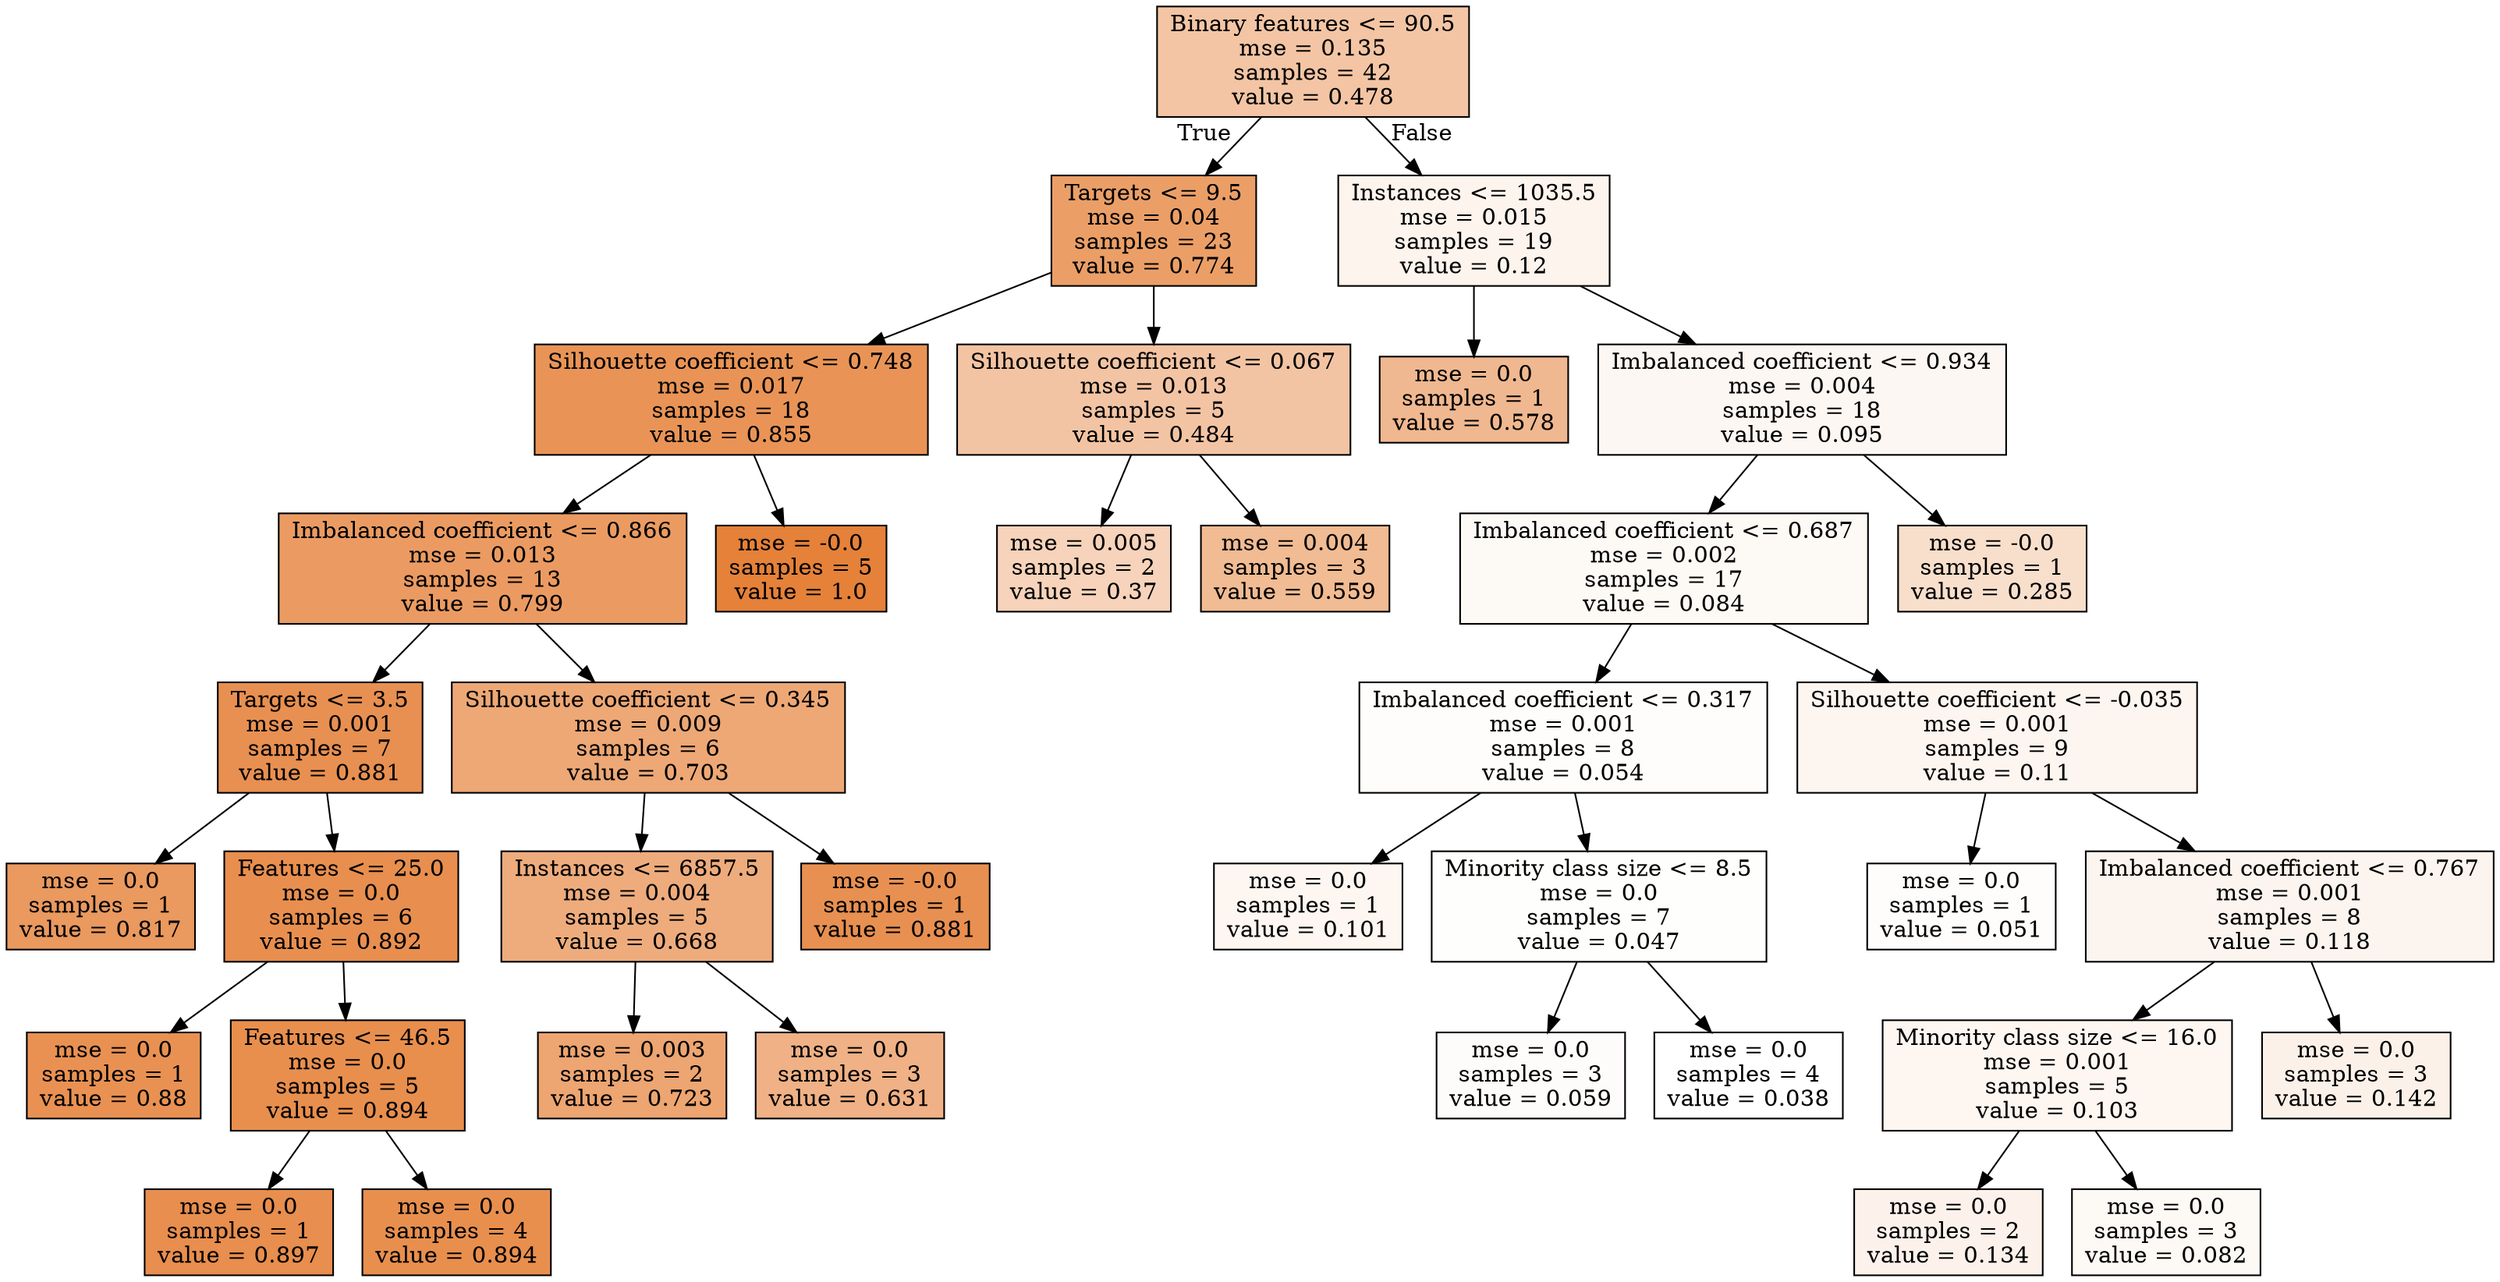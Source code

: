 digraph Tree {
node [shape=box, style="filled", color="black"] ;
0 [label="Binary features <= 90.5\nmse = 0.135\nsamples = 42\nvalue = 0.478", fillcolor="#e5813975"] ;
1 [label="Targets <= 9.5\nmse = 0.04\nsamples = 23\nvalue = 0.774", fillcolor="#e58139c3"] ;
0 -> 1 [labeldistance=2.5, labelangle=45, headlabel="True"] ;
2 [label="Silhouette coefficient <= 0.748\nmse = 0.017\nsamples = 18\nvalue = 0.855", fillcolor="#e58139d9"] ;
1 -> 2 ;
3 [label="Imbalanced coefficient <= 0.866\nmse = 0.013\nsamples = 13\nvalue = 0.799", fillcolor="#e58139ca"] ;
2 -> 3 ;
4 [label="Targets <= 3.5\nmse = 0.001\nsamples = 7\nvalue = 0.881", fillcolor="#e58139e0"] ;
3 -> 4 ;
5 [label="mse = 0.0\nsamples = 1\nvalue = 0.817", fillcolor="#e58139ce"] ;
4 -> 5 ;
6 [label="Features <= 25.0\nmse = 0.0\nsamples = 6\nvalue = 0.892", fillcolor="#e58139e2"] ;
4 -> 6 ;
7 [label="mse = 0.0\nsamples = 1\nvalue = 0.88", fillcolor="#e58139df"] ;
6 -> 7 ;
8 [label="Features <= 46.5\nmse = 0.0\nsamples = 5\nvalue = 0.894", fillcolor="#e58139e3"] ;
6 -> 8 ;
9 [label="mse = 0.0\nsamples = 1\nvalue = 0.897", fillcolor="#e58139e4"] ;
8 -> 9 ;
10 [label="mse = 0.0\nsamples = 4\nvalue = 0.894", fillcolor="#e58139e3"] ;
8 -> 10 ;
11 [label="Silhouette coefficient <= 0.345\nmse = 0.009\nsamples = 6\nvalue = 0.703", fillcolor="#e58139b0"] ;
3 -> 11 ;
12 [label="Instances <= 6857.5\nmse = 0.004\nsamples = 5\nvalue = 0.668", fillcolor="#e58139a7"] ;
11 -> 12 ;
13 [label="mse = 0.003\nsamples = 2\nvalue = 0.723", fillcolor="#e58139b6"] ;
12 -> 13 ;
14 [label="mse = 0.0\nsamples = 3\nvalue = 0.631", fillcolor="#e581399d"] ;
12 -> 14 ;
15 [label="mse = -0.0\nsamples = 1\nvalue = 0.881", fillcolor="#e58139e0"] ;
11 -> 15 ;
16 [label="mse = -0.0\nsamples = 5\nvalue = 1.0", fillcolor="#e58139ff"] ;
2 -> 16 ;
17 [label="Silhouette coefficient <= 0.067\nmse = 0.013\nsamples = 5\nvalue = 0.484", fillcolor="#e5813976"] ;
1 -> 17 ;
18 [label="mse = 0.005\nsamples = 2\nvalue = 0.37", fillcolor="#e5813958"] ;
17 -> 18 ;
19 [label="mse = 0.004\nsamples = 3\nvalue = 0.559", fillcolor="#e581398a"] ;
17 -> 19 ;
20 [label="Instances <= 1035.5\nmse = 0.015\nsamples = 19\nvalue = 0.12", fillcolor="#e5813916"] ;
0 -> 20 [labeldistance=2.5, labelangle=-45, headlabel="False"] ;
21 [label="mse = 0.0\nsamples = 1\nvalue = 0.578", fillcolor="#e581398f"] ;
20 -> 21 ;
22 [label="Imbalanced coefficient <= 0.934\nmse = 0.004\nsamples = 18\nvalue = 0.095", fillcolor="#e581390f"] ;
20 -> 22 ;
23 [label="Imbalanced coefficient <= 0.687\nmse = 0.002\nsamples = 17\nvalue = 0.084", fillcolor="#e581390c"] ;
22 -> 23 ;
24 [label="Imbalanced coefficient <= 0.317\nmse = 0.001\nsamples = 8\nvalue = 0.054", fillcolor="#e5813904"] ;
23 -> 24 ;
25 [label="mse = 0.0\nsamples = 1\nvalue = 0.101", fillcolor="#e5813911"] ;
24 -> 25 ;
26 [label="Minority class size <= 8.5\nmse = 0.0\nsamples = 7\nvalue = 0.047", fillcolor="#e5813902"] ;
24 -> 26 ;
27 [label="mse = 0.0\nsamples = 3\nvalue = 0.059", fillcolor="#e5813905"] ;
26 -> 27 ;
28 [label="mse = 0.0\nsamples = 4\nvalue = 0.038", fillcolor="#e5813900"] ;
26 -> 28 ;
29 [label="Silhouette coefficient <= -0.035\nmse = 0.001\nsamples = 9\nvalue = 0.11", fillcolor="#e5813913"] ;
23 -> 29 ;
30 [label="mse = 0.0\nsamples = 1\nvalue = 0.051", fillcolor="#e5813903"] ;
29 -> 30 ;
31 [label="Imbalanced coefficient <= 0.767\nmse = 0.001\nsamples = 8\nvalue = 0.118", fillcolor="#e5813915"] ;
29 -> 31 ;
32 [label="Minority class size <= 16.0\nmse = 0.001\nsamples = 5\nvalue = 0.103", fillcolor="#e5813911"] ;
31 -> 32 ;
33 [label="mse = 0.0\nsamples = 2\nvalue = 0.134", fillcolor="#e5813919"] ;
32 -> 33 ;
34 [label="mse = 0.0\nsamples = 3\nvalue = 0.082", fillcolor="#e581390c"] ;
32 -> 34 ;
35 [label="mse = 0.0\nsamples = 3\nvalue = 0.142", fillcolor="#e581391c"] ;
31 -> 35 ;
36 [label="mse = -0.0\nsamples = 1\nvalue = 0.285", fillcolor="#e5813941"] ;
22 -> 36 ;
}